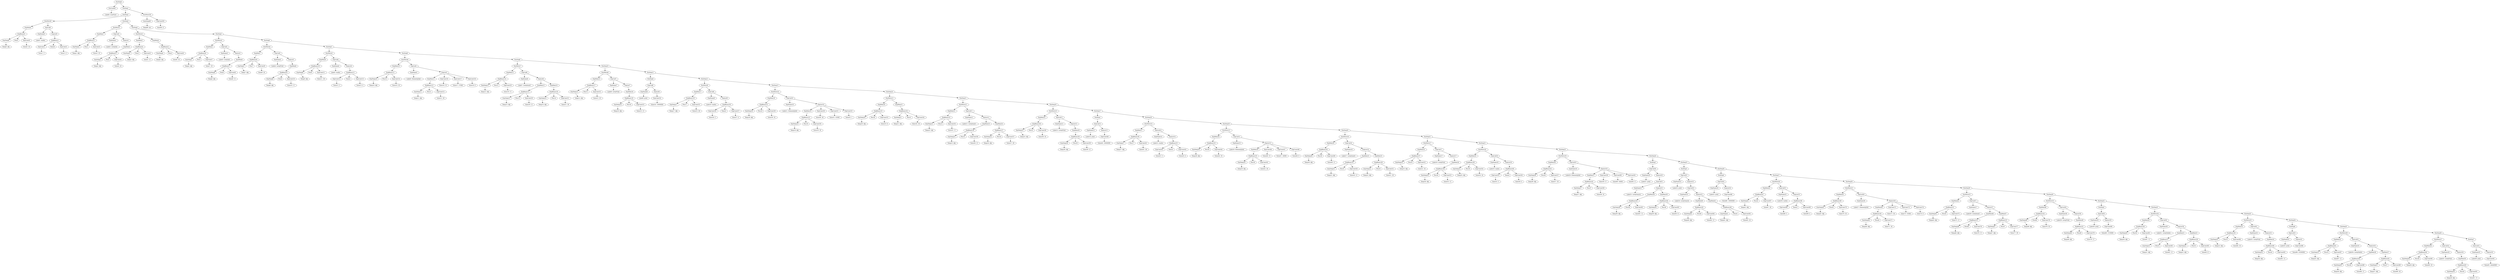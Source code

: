 digraph {
	ordering = out;
	StatMove28 -> ExpTemp60;
	StatMove28 -> ExpConst93;
	ExpTemp60 -> "Temp60: $rv";
	StatSeq1 -> StatSeq2;
	StatSeq1 -> StatMove28;
	StatExp7 -> ExpCall35;
	ExpList35 -> ExpConst92;
	StatSeq36 -> StatMove27;
	StatSeq36 -> StatExp7;
	ExpList34 -> ExpMem59;
	ExpMem59 -> ExpBinary65;
	ExpConst91 -> "Value91: 12";
	ExpBinary65 -> ExpTemp59;
	ExpBinary65 -> Plus59;
	ExpBinary65 -> ExpConst91;
	ExpTemp59 -> "Temp59: $fp";
	ExpCall34 -> ExpName34;
	ExpCall34 -> ExpList34;
	ExpConst90 -> "Value90: 20";
	ExpMem57 -> ExpBinary63;
	ExpBinary63 -> ExpTemp57;
	ExpBinary63 -> Plus57;
	ExpBinary63 -> ExpConst89;
	ExpTemp57 -> "Temp57: $fp";
	ExpList33 -> ExpMem56;
	ExpList33 -> ExpMem57;
	ExpBinary62 -> ExpTemp56;
	ExpBinary62 -> Plus56;
	ExpBinary62 -> ExpConst88;
	ExpTemp56 -> "Temp56: $fp";
	ExpCall33 -> ExpName33;
	ExpCall33 -> ExpList33;
	ExpName33 -> "Label34: List@Delete";
	StatMove26 -> ExpMem55;
	StatMove26 -> ExpCall33;
	ExpTemp55 -> "Temp55: $fp";
	StatSeq34 -> StatExp6;
	StatSeq34 -> StatSeq35;
	ExpList32 -> ExpConst86;
	ExpConst86 -> "Value86: 33300000";
	ExpName32 -> "Label33: print";
	ExpBinary64 -> ExpTemp58;
	ExpBinary64 -> Plus58;
	ExpBinary64 -> ExpConst90;
	StatSeq33 -> StatMove25;
	StatSeq33 -> StatSeq34;
	ExpMem54 -> ExpBinary60;
	ExpName31 -> "Label32: List@Print";
	StatMove25 -> ExpMem53;
	StatMove25 -> ExpCall31;
	ExpConst40 -> "Value40: 10000000";
	ExpCall13 -> ExpName13;
	ExpCall13 -> ExpList13;
	StatMove9 -> ExpMem17;
	StatMove9 -> ExpCall9;
	ExpList12 -> ExpMem26;
	ExpConst48 -> "Value48: 0";
	ExpConst39 -> "Value39: 12";
	ExpMem26 -> ExpBinary29;
	ExpCall10 -> ExpName10;
	ExpCall10 -> ExpList10;
	ExpName21 -> "Label22: List@Search";
	ExpName23 -> "Label24: List@Search";
	ExpConst38 -> "Value38: 20";
	ExpConst60 -> "Value60: 34000";
	ExpList11 -> ExpMem23;
	ExpList11 -> ExpMem24;
	ExpBinary25 -> ExpTemp22;
	ExpBinary25 -> Plus22;
	ExpBinary25 -> ExpConst35;
	ExpConst36 -> "Value36: 12";
	ExpCall19 -> ExpName19;
	ExpCall19 -> ExpList19;
	ExpBinary26 -> ExpTemp23;
	ExpBinary26 -> Plus23;
	ExpBinary26 -> ExpConst36;
	ExpCall11 -> ExpName11;
	ExpCall11 -> ExpList11;
	ExpConst89 -> "Value89: 28";
	ExpName17 -> "Label18: List@Print";
	ExpMem22 -> ExpBinary25;
	ExpMem5 -> ExpBinary6;
	StatSeq14 -> StatMove11;
	StatSeq14 -> StatSeq15;
	ExpTemp21 -> "Temp21: $fp";
	ExpConst7 -> "Value7: 20";
	ExpMem20 -> ExpBinary23;
	ExpMem55 -> ExpBinary61;
	ExpConst33 -> "Value33: 8";
	ExpTemp49 -> "Temp49: $fp";
	ExpList10 -> ExpMem19;
	ExpList10 -> ExpConst30;
	ExpList10 -> ExpConst31;
	ExpList10 -> ExpConst32;
	ExpConst74 -> "Value74: 0";
	ExpTemp24 -> "Temp24: $fp";
	ExpMem4 -> ExpBinary5;
	ExpName13 -> "Label14: print";
	ExpTemp35 -> "Temp35: $fp";
	StatMove23 -> ExpMem48;
	StatMove23 -> ExpCall28;
	ExpMem18 -> ExpBinary21;
	ExpTemp18 -> "Temp18: $fp";
	ExpConst28 -> "Value28: 20";
	StatSeq12 -> StatMove9;
	StatSeq12 -> StatSeq13;
	ExpTemp4 -> "Temp4: $fp";
	ExpList31 -> ExpMem54;
	ExpTemp25 -> "Temp25: $fp";
	StatMove10 -> ExpMem18;
	StatMove10 -> ExpCall10;
	ExpName9 -> "Label10: malloc";
	ExpBinary19 -> ExpTemp17;
	ExpBinary19 -> Plus17;
	ExpBinary19 -> ExpConst25;
	ExpMem2 -> ExpBinary3;
	StatMove13 -> ExpMem25;
	StatMove13 -> ExpCall12;
	ExpName20 -> "Label21: print";
	ExpBinary18 -> ExpTemp16;
	ExpBinary18 -> Plus16;
	ExpBinary18 -> ExpConst23;
	ExpConst84 -> "Value84: 20";
	ExpTemp6 -> "Temp6: $fp";
	ExpTemp16 -> "Temp16: $fp";
	ExpCall7 -> ExpName7;
	ExpCall7 -> ExpList7;
	ExpTemp26 -> "Temp26: $fp";
	ExpConst70 -> "Value70: 20";
	ExpConst83 -> "Value83: 8";
	ExpName7 -> "Label8: List@Print";
	ExpBinary20 -> ExpConst26;
	ExpBinary20 -> Times2;
	ExpBinary20 -> ExpConst27;
	ExpTemp28 -> "Temp28: $fp";
	ExpMem47 -> ExpBinary53;
	ExpList0 -> ExpBinary1;
	ExpConst51 -> "Value51: 28";
	StatSeq9 -> StatMove7;
	StatSeq9 -> StatSeq10;
	StatSeq10 -> StatMove8;
	StatSeq10 -> StatSeq11;
	ExpList13 -> ExpConst40;
	ExpMem14 -> ExpBinary16;
	ExpBinary32 -> ExpTemp28;
	ExpBinary32 -> Plus28;
	ExpBinary32 -> ExpConst44;
	StatSeq31 -> StatExp5;
	StatSeq31 -> StatSeq32;
	ExpCall9 -> ExpName9;
	ExpCall9 -> ExpList9;
	ExpConst35 -> "Value35: 12";
	ExpConst20 -> "Value20: 12";
	StatSeq29 -> StatMove22;
	StatSeq29 -> StatSeq30;
	ExpCall22 -> ExpName22;
	ExpCall22 -> ExpList22;
	ExpName6 -> "Label7: List@Insert";
	ExpTemp38 -> "Temp38: $fp";
	ExpCall32 -> ExpName32;
	ExpCall32 -> ExpList32;
	ExpMem19 -> ExpBinary22;
	ExpMem17 -> ExpBinary19;
	ExpCall1 -> ExpName1;
	ExpCall1 -> ExpList1;
	StatMove6 -> ExpMem10;
	StatMove6 -> ExpCall5;
	ExpBinary12 -> ExpTemp10;
	ExpBinary12 -> Plus10;
	ExpBinary12 -> ExpConst14;
	ExpConst24 -> "Value24: 10000000";
	StatLabel0 -> "Label0: LL@Start";
	ExpBinary5 -> ExpTemp4;
	ExpBinary5 -> Plus4;
	ExpBinary5 -> ExpConst6;
	ExpBinary7 -> ExpTemp6;
	ExpBinary7 -> Plus6;
	ExpBinary7 -> ExpConst8;
	ExpMem3 -> ExpBinary4;
	StatSeq5 -> StatMove3;
	StatSeq5 -> StatSeq6;
	ExpList9 -> ExpBinary20;
	ExpConst0 -> "Value0: 16";
	StatSeq3 -> StatMove1;
	StatSeq3 -> StatSeq4;
	ExpCall15 -> ExpName15;
	ExpCall15 -> ExpList15;
	ExpConst15 -> "Value15: 28";
	ExpConst4 -> "Value4: 16";
	ExpMem7 -> ExpBinary8;
	ExpName11 -> "Label12: List@Insert";
	ExpTemp46 -> "Temp46: $fp";
	ExpBinary3 -> ExpTemp2;
	ExpBinary3 -> Plus2;
	ExpBinary3 -> ExpConst4;
	ExpConst45 -> "Value45: 28";
	ExpTemp40 -> "Temp40: $fp";
	ExpConst26 -> "Value26: 3";
	ExpConst18 -> "Value18: 0";
	ExpConst82 -> "Value82: 12";
	StatExp0 -> ExpCall8;
	ExpTemp2 -> "Temp2: $fp";
	StatSeq8 -> StatMove6;
	StatSeq8 -> StatSeq9;
	ExpConst2 -> "Value2: 4";
	ExpMem13 -> ExpBinary15;
	ExpName3 -> "Label4: List@Print";
	StatMove4 -> ExpMem7;
	StatMove4 -> ExpCall3;
	ExpConst1 -> "Value1: 3";
	ExpConst41 -> "Value41: 28";
	StatMove3 -> ExpMem5;
	StatMove3 -> ExpCall2;
	ExpBinary2 -> ExpTemp1;
	ExpBinary2 -> Plus1;
	ExpBinary2 -> ExpConst3;
	ExpMem16 -> ExpBinary18;
	ExpTemp33 -> "Temp33: $fp";
	ExpTemp19 -> "Temp19: $fp";
	ExpConst64 -> "Value64: 12";
	ExpBinary16 -> ExpTemp14;
	ExpBinary16 -> Plus14;
	ExpBinary16 -> ExpConst21;
	ExpTemp53 -> "Temp53: $fp";
	ExpName8 -> "Label9: print";
	ExpMem28 -> ExpBinary32;
	StatMove27 -> ExpMem58;
	StatMove27 -> ExpCall34;
	ExpList16 -> ExpMem31;
	ExpList16 -> ExpMem32;
	ExpBinary27 -> ExpTemp24;
	ExpBinary27 -> Plus24;
	ExpBinary27 -> ExpConst37;
	ExpName1 -> "Label2: List@Init";
	ExpConst8 -> "Value8: 12";
	ExpMem0 -> ExpBinary0;
	ExpTemp36 -> "Temp36: $fp";
	ExpConst23 -> "Value23: 12";
	ExpMem21 -> ExpBinary24;
	ExpCall0 -> ExpName0;
	ExpCall0 -> ExpList0;
	ExpList30 -> ExpMem51;
	ExpList30 -> ExpMem52;
	ExpMem52 -> ExpBinary58;
	ExpConst25 -> "Value25: 28";
	ExpCall3 -> ExpName3;
	ExpCall3 -> ExpList3;
	ExpList26 -> ExpMem44;
	ExpList26 -> ExpConst72;
	ExpList26 -> ExpConst73;
	ExpList26 -> ExpConst74;
	ExpConst17 -> "Value17: 37000";
	ExpTemp54 -> "Temp54: $fp";
	ExpCall8 -> ExpName8;
	ExpCall8 -> ExpList8;
	ExpConst6 -> "Value6: 16";
	ExpMem23 -> ExpBinary26;
	ExpMem9 -> ExpBinary10;
	ExpTemp23 -> "Temp23: $fp";
	StatMove8 -> ExpMem15;
	StatMove8 -> ExpCall7;
	StatSeq13 -> StatMove10;
	StatSeq13 -> StatSeq14;
	ExpList8 -> ExpConst24;
	ExpBinary41 -> ExpTemp36;
	ExpBinary41 -> Plus36;
	ExpBinary41 -> ExpConst57;
	ExpName34 -> "Label35: List@Print";
	ExpConst69 -> "Value69: 4";
	ExpTemp17 -> "Temp17: $fp";
	ExpBinary36 -> ExpTemp32;
	ExpBinary36 -> Plus32;
	ExpBinary36 -> ExpConst51;
	ExpTemp0 -> "Temp0: $fp";
	StatMove19 -> ExpMem36;
	StatMove19 -> ExpCall19;
	ExpList21 -> ExpMem38;
	ExpList21 -> ExpMem39;
	ExpBinary14 -> ExpTemp12;
	ExpBinary14 -> Plus12;
	ExpBinary14 -> ExpConst19;
	ExpCall14 -> ExpName14;
	ExpCall14 -> ExpList14;
	ExpBinary0 -> ExpTemp0;
	ExpBinary0 -> Plus0;
	ExpBinary0 -> ExpConst0;
	ExpBinary46 -> ExpTemp41;
	ExpBinary46 -> Plus41;
	ExpBinary46 -> ExpConst65;
	StatSeq20 -> StatMove16;
	StatSeq20 -> StatSeq21;
	ExpConst16 -> "Value16: 25";
	ExpMem6 -> ExpBinary7;
	ExpConst32 -> "Value32: 1";
	ExpConst58 -> "Value58: 24";
	ExpMem15 -> ExpBinary17;
	ExpTemp8 -> "Temp8: $fp";
	ExpConst12 -> "Value12: 3";
	StatSeq11 -> StatExp0;
	StatSeq11 -> StatSeq12;
	ExpList20 -> ExpCall21;
	StatExp3 -> ExpCall22;
	StatSeq7 -> StatMove5;
	StatSeq7 -> StatSeq8;
	StatMove1 -> ExpMem1;
	StatMove1 -> ExpCall1;
	ExpBinary17 -> ExpTemp15;
	ExpBinary17 -> Plus15;
	ExpBinary17 -> ExpConst22;
	ExpCall2 -> ExpName2;
	ExpCall2 -> ExpList2;
	ExpConst62 -> "Value62: 12";
	ExpMem24 -> ExpBinary27;
	ExpTemp5 -> "Temp5: $fp";
	ExpConst5 -> "Value5: 12";
	ExpBinary8 -> ExpTemp7;
	ExpBinary8 -> Plus7;
	ExpBinary8 -> ExpConst9;
	ExpName4 -> "Label5: malloc";
	StatSeq26 -> StatExp4;
	StatSeq26 -> StatSeq27;
	ExpConst81 -> "Value81: 12";
	ExpName12 -> "Label13: List@Print";
	ExpTemp11 -> "Temp11: $fp";
	ExpTemp1 -> "Temp1: $fp";
	ExpTemp15 -> "Temp15: $fp";
	StatMove12 -> ExpMem22;
	StatMove12 -> ExpCall11;
	ExpTemp14 -> "Temp14: $fp";
	ExpCall31 -> ExpName31;
	ExpCall31 -> ExpList31;
	ExpBinary48 -> ExpConst68;
	ExpBinary48 -> Times5;
	ExpBinary48 -> ExpConst69;
	StatMove0 -> ExpMem0;
	StatMove0 -> ExpCall0;
	ExpConst19 -> "Value19: 12";
	ExpConst21 -> "Value21: 28";
	ExpTemp22 -> "Temp22: $fp";
	ExpList2 -> ExpMem6;
	ExpCall12 -> ExpName12;
	ExpCall12 -> ExpList12;
	ExpBinary31 -> ExpConst42;
	ExpBinary31 -> Times3;
	ExpBinary31 -> ExpConst43;
	ExpConst9 -> "Value9: 20";
	ExpConst3 -> "Value3: 20";
	StatSeq16 -> StatMove13;
	StatSeq16 -> StatSeq17;
	ExpConst14 -> "Value14: 20";
	ExpBinary28 -> ExpTemp25;
	ExpBinary28 -> Plus25;
	ExpBinary28 -> ExpConst38;
	StatMove5 -> ExpMem9;
	StatMove5 -> ExpCall4;
	ExpBinary1 -> ExpConst1;
	ExpBinary1 -> Times0;
	ExpBinary1 -> ExpConst2;
	ExpBinary42 -> ExpTemp37;
	ExpBinary42 -> Plus37;
	ExpBinary42 -> ExpConst58;
	StatMove7 -> ExpMem12;
	StatMove7 -> ExpCall6;
	ExpList7 -> ExpMem16;
	ExpBinary29 -> ExpTemp26;
	ExpBinary29 -> Plus26;
	ExpBinary29 -> ExpConst39;
	ExpBinary53 -> ExpTemp47;
	ExpBinary53 -> Plus47;
	ExpBinary53 -> ExpConst77;
	ExpMem8 -> ExpBinary9;
	ExpConst87 -> "Value87: 12";
	ExpList6 -> ExpMem13;
	ExpList6 -> ExpMem14;
	StatSeq6 -> StatMove4;
	StatSeq6 -> StatSeq7;
	ExpList3 -> ExpMem8;
	ExpBinary10 -> ExpTemp9;
	ExpBinary10 -> Plus9;
	ExpBinary10 -> ExpConst11;
	ExpList4 -> ExpBinary11;
	ExpTemp47 -> "Temp47: $fp";
	ExpBinary11 -> ExpConst12;
	ExpBinary11 -> Times1;
	ExpBinary11 -> ExpConst13;
	ExpList1 -> ExpMem2;
	ExpTemp9 -> "Temp9: $fp";
	ExpList5 -> ExpMem11;
	ExpList5 -> ExpConst16;
	ExpList5 -> ExpConst17;
	ExpList5 -> ExpConst18;
	StatSeq27 -> StatMove20;
	StatSeq27 -> StatSeq28;
	ExpCall4 -> ExpName4;
	ExpCall4 -> ExpList4;
	ExpConst30 -> "Value30: 39";
	ExpMem50 -> ExpBinary56;
	ExpCall6 -> ExpName6;
	ExpCall6 -> ExpList6;
	ExpCall28 -> ExpName28;
	ExpCall28 -> ExpList28;
	ExpTemp10 -> "Temp10: $fp";
	ExpName35 -> "Label36: print";
	ExpMem10 -> ExpBinary12;
	ExpCall5 -> ExpName5;
	ExpCall5 -> ExpList5;
	ExpBinary23 -> ExpTemp20;
	ExpBinary23 -> Plus20;
	ExpBinary23 -> ExpConst33;
	StatMove16 -> ExpMem30;
	StatMove16 -> ExpCall16;
	ExpBinary13 -> ExpTemp11;
	ExpBinary13 -> Plus11;
	ExpBinary13 -> ExpConst15;
	ExpConst22 -> "Value22: 20";
	ExpConst37 -> "Value37: 28";
	StatMove11 -> ExpMem20;
	StatMove11 -> ExpMem21;
	ExpName5 -> "Label6: Element@Init";
	ExpBinary61 -> ExpTemp55;
	ExpBinary61 -> Plus55;
	ExpBinary61 -> ExpConst87;
	ExpBinary33 -> ExpTemp29;
	ExpBinary33 -> Plus29;
	ExpBinary33 -> ExpConst45;
	ExpMem12 -> ExpBinary14;
	StatExp1 -> ExpCall13;
	ExpBinary60 -> ExpTemp54;
	ExpBinary60 -> Plus54;
	ExpBinary60 -> ExpConst85;
	StatSeq17 -> StatExp1;
	StatSeq17 -> StatSeq18;
	ExpTemp27 -> "Temp27: $fp";
	ExpTemp13 -> "Temp13: $fp";
	ExpConst49 -> "Value49: 12";
	ExpBinary30 -> ExpTemp27;
	ExpBinary30 -> Plus27;
	ExpBinary30 -> ExpConst41;
	StatMove21 -> ExpMem43;
	StatMove21 -> ExpCall26;
	ExpMem11 -> ExpBinary13;
	StatMove14 -> ExpMem27;
	StatMove14 -> ExpCall14;
	ExpMem49 -> ExpBinary55;
	ExpName14 -> "Label15: malloc";
	ExpMem1 -> ExpBinary2;
	ExpConst42 -> "Value42: 3";
	StatMove17 -> ExpMem33;
	StatMove17 -> ExpCall17;
	ExpName27 -> "Label28: List@Insert";
	StatSeq32 -> StatMove24;
	StatSeq32 -> StatSeq33;
	ExpConst43 -> "Value43: 4";
	ExpName10 -> "Label11: Element@Init";
	ExpBinary6 -> ExpTemp5;
	ExpBinary6 -> Plus5;
	ExpBinary6 -> ExpConst7;
	StatSeq18 -> StatMove14;
	StatSeq18 -> StatSeq19;
	ExpConst44 -> "Value44: 20";
	ExpConst80 -> "Value80: 2220000";
	StatMove15 -> ExpMem28;
	StatMove15 -> ExpCall15;
	ExpConst13 -> "Value13: 4";
	ExpName15 -> "Label16: Element@Init";
	ExpMem29 -> ExpBinary33;
	ExpList15 -> ExpMem29;
	ExpList15 -> ExpConst46;
	ExpList15 -> ExpConst47;
	ExpList15 -> ExpConst48;
	ExpConst46 -> "Value46: 22";
	ExpConst47 -> "Value47: 34000";
	StatSeq19 -> StatMove15;
	StatSeq19 -> StatSeq20;
	StatSeq22 -> StatMove18;
	StatSeq22 -> StatSeq23;
	ExpTemp30 -> "Temp30: $fp";
	ExpBinary34 -> ExpTemp30;
	ExpBinary34 -> Plus30;
	ExpBinary34 -> ExpConst49;
	ExpMem30 -> ExpBinary34;
	ExpName0 -> "Label1: malloc";
	ExpName16 -> "Label17: List@Insert";
	ExpCall16 -> ExpName16;
	ExpCall16 -> ExpList16;
	StatSeq15 -> StatMove12;
	StatSeq15 -> StatSeq16;
	ExpList14 -> ExpBinary31;
	ExpMem40 -> ExpBinary45;
	ExpMem56 -> ExpBinary62;
	ExpBinary35 -> ExpTemp31;
	ExpBinary35 -> Plus31;
	ExpBinary35 -> ExpConst50;
	ExpConst50 -> "Value50: 12";
	ExpCall30 -> ExpName30;
	ExpCall30 -> ExpList30;
	ExpMem31 -> ExpBinary35;
	ExpConst10 -> "Value10: 12";
	ExpTemp32 -> "Temp32: $fp";
	StatExp5 -> ExpCall29;
	ExpMem32 -> ExpBinary36;
	ExpMem27 -> ExpBinary30;
	ExpBinary37 -> ExpTemp33;
	ExpBinary37 -> Plus33;
	ExpBinary37 -> ExpConst52;
	ExpConst52 -> "Value52: 20";
	ExpMem33 -> ExpBinary37;
	ExpCall17 -> ExpName17;
	ExpCall17 -> ExpList17;
	ExpTemp12 -> "Temp12: $fp";
	ExpList22 -> ExpCall23;
	StatExp6 -> ExpCall32;
	ExpBinary38 -> ExpTemp34;
	ExpBinary38 -> Plus34;
	ExpBinary38 -> ExpConst53;
	ExpTemp58 -> "Temp58: $fp";
	ExpConst53 -> "Value53: 12";
	ExpMem34 -> ExpBinary38;
	ExpList17 -> ExpMem34;
	StatSeq21 -> StatMove17;
	StatSeq21 -> StatSeq22;
	ExpBinary39 -> ExpTemp35;
	ExpBinary39 -> Plus35;
	ExpBinary39 -> ExpConst54;
	ExpBinary21 -> ExpTemp18;
	ExpBinary21 -> Plus18;
	ExpBinary21 -> ExpConst28;
	ExpConst54 -> "Value54: 24";
	ExpMem35 -> ExpBinary39;
	ExpMem25 -> ExpBinary28;
	StatExp2 -> ExpCall20;
	ExpConst85 -> "Value85: 12";
	StatMove18 -> ExpMem35;
	StatMove18 -> ExpCall18;
	ExpMem42 -> ExpBinary47;
	ExpCall18 -> ExpName18;
	ExpCall18 -> ExpList18;
	ExpConst56 -> "Value56: 4";
	ExpConst55 -> "Value55: 3";
	ExpBinary40 -> ExpConst55;
	ExpBinary40 -> Times4;
	ExpBinary40 -> ExpConst56;
	ExpList18 -> ExpBinary40;
	ExpConst57 -> "Value57: 20";
	StatSeq4 -> StatMove2;
	StatSeq4 -> StatSeq5;
	ExpConst77 -> "Value77: 28";
	ExpMem36 -> ExpBinary41;
	ExpBinary22 -> ExpTemp19;
	ExpBinary22 -> Plus19;
	ExpBinary22 -> ExpConst29;
	ExpMem44 -> ExpBinary50;
	ExpConst11 -> "Value11: 28";
	ExpName19 -> "Label20: Element@Init";
	ExpConst72 -> "Value72: 28";
	ExpTemp44 -> "Temp44: $fp";
	ExpMem37 -> ExpBinary42;
	ExpList19 -> ExpMem37;
	ExpList19 -> ExpConst59;
	ExpList19 -> ExpConst60;
	ExpList19 -> ExpConst61;
	ExpConst59 -> "Value59: 27";
	ExpBinary9 -> ExpTemp8;
	ExpBinary9 -> Plus8;
	ExpBinary9 -> ExpConst10;
	ExpConst61 -> "Value61: 0";
	ExpBinary4 -> ExpTemp3;
	ExpBinary4 -> Plus3;
	ExpBinary4 -> ExpConst5;
	ExpBinary51 -> ExpTemp45;
	ExpBinary51 -> Plus45;
	ExpBinary51 -> ExpConst75;
	StatSeq35 -> StatMove26;
	StatSeq35 -> StatSeq36;
	StatSeq23 -> StatMove19;
	StatSeq23 -> StatSeq24;
	ExpCall20 -> ExpName20;
	ExpCall20 -> ExpList20;
	ExpCall21 -> ExpName21;
	ExpCall21 -> ExpList21;
	ExpTemp3 -> "Temp3: $fp";
	ExpBinary43 -> ExpTemp38;
	ExpBinary43 -> Plus38;
	ExpBinary43 -> ExpConst62;
	ExpMem38 -> ExpBinary43;
	ExpConst63 -> "Value63: 8";
	ExpBinary44 -> ExpTemp39;
	ExpBinary44 -> Plus39;
	ExpBinary44 -> ExpConst63;
	ExpConst27 -> "Value27: 4";
	ExpMem39 -> ExpBinary44;
	StatSeq25 -> StatExp3;
	StatSeq25 -> StatSeq26;
	StatSeq24 -> StatExp2;
	StatSeq24 -> StatSeq25;
	ExpBinary52 -> ExpTemp46;
	ExpBinary52 -> Plus46;
	ExpBinary52 -> ExpConst76;
	ExpName22 -> "Label23: print";
	ExpBinary45 -> ExpTemp40;
	ExpBinary45 -> Plus40;
	ExpBinary45 -> ExpConst64;
	ExpBinary24 -> ExpTemp21;
	ExpBinary24 -> Plus21;
	ExpBinary24 -> ExpConst34;
	ExpList23 -> ExpMem40;
	ExpList23 -> ExpMem41;
	ExpName18 -> "Label19: malloc";
	ExpTemp41 -> "Temp41: $fp";
	ExpMem53 -> ExpBinary59;
	ExpConst34 -> "Value34: 28";
	ExpName30 -> "Label31: List@Delete";
	ExpConst29 -> "Value29: 28";
	ExpConst65 -> "Value65: 24";
	ExpConst93 -> "Value93: 0";
	ExpMem41 -> ExpBinary46;
	ExpTemp39 -> "Temp39: $fp";
	ExpTemp51 -> "Temp51: $fp";
	ExpCall23 -> ExpName23;
	ExpCall23 -> ExpList23;
	ExpName24 -> "Label25: print";
	ExpCall24 -> ExpName24;
	ExpCall24 -> ExpList24;
	ExpConst66 -> "Value66: 10000000";
	ExpList24 -> ExpConst66;
	StatExp4 -> ExpCall24;
	ExpTemp31 -> "Temp31: $fp";
	ExpTemp42 -> "Temp42: $fp";
	ExpConst92 -> "Value92: 44440000";
	StatSeq2 -> StatMove0;
	StatSeq2 -> StatSeq3;
	ExpBinary47 -> ExpTemp42;
	ExpBinary47 -> Plus42;
	ExpBinary47 -> ExpConst67;
	StatMove20 -> ExpMem42;
	StatMove20 -> ExpCall25;
	ExpMem58 -> ExpBinary64;
	ExpName25 -> "Label26: malloc";
	ExpBinary54 -> ExpTemp48;
	ExpBinary54 -> Plus48;
	ExpBinary54 -> ExpConst78;
	ExpCall25 -> ExpName25;
	ExpCall25 -> ExpList25;
	ExpName2 -> "Label3: List@Init";
	ExpList28 -> ExpMem49;
	ExpCall35 -> ExpName35;
	ExpCall35 -> ExpList35;
	ExpTemp29 -> "Temp29: $fp";
	ExpConst68 -> "Value68: 3";
	ExpList25 -> ExpBinary48;
	ExpConst31 -> "Value31: 42000";
	StatSeq0 -> StatLabel0;
	StatSeq0 -> StatSeq1;
	ExpBinary56 -> ExpTemp50;
	ExpBinary56 -> Plus50;
	ExpBinary56 -> ExpConst81;
	ExpTemp7 -> "Temp7: $fp";
	ExpTemp43 -> "Temp43: $fp";
	ExpName26 -> "Label27: Element@Init";
	ExpTemp34 -> "Temp34: $fp";
	ExpBinary49 -> ExpTemp43;
	ExpBinary49 -> Plus43;
	ExpBinary49 -> ExpConst70;
	ExpTemp50 -> "Temp50: $fp";
	ExpMem43 -> ExpBinary49;
	ExpCall26 -> ExpName26;
	ExpCall26 -> ExpList26;
	ExpBinary50 -> ExpTemp44;
	ExpBinary50 -> Plus44;
	ExpBinary50 -> ExpConst71;
	ExpConst71 -> "Value71: 28";
	ExpConst73 -> "Value73: 35000";
	StatSeq28 -> StatMove21;
	StatSeq28 -> StatSeq29;
	ExpTemp45 -> "Temp45: $fp";
	ExpConst75 -> "Value75: 12";
	ExpBinary57 -> ExpTemp51;
	ExpBinary57 -> Plus51;
	ExpBinary57 -> ExpConst82;
	StatMove22 -> ExpMem45;
	StatMove22 -> ExpCall27;
	ExpCall27 -> ExpName27;
	ExpCall27 -> ExpList27;
	ExpTemp20 -> "Temp20: $fp";
	ExpConst76 -> "Value76: 12";
	ExpMem46 -> ExpBinary52;
	ExpList27 -> ExpMem46;
	ExpList27 -> ExpMem47;
	ExpTemp48 -> "Temp48: $fp";
	ExpConst78 -> "Value78: 20";
	ExpMem48 -> ExpBinary54;
	ExpName28 -> "Label29: List@Print";
	ExpBinary15 -> ExpTemp13;
	ExpBinary15 -> Plus13;
	ExpBinary15 -> ExpConst20;
	ExpConst79 -> "Value79: 12";
	StatSeq30 -> StatMove23;
	StatSeq30 -> StatSeq31;
	ExpName29 -> "Label30: print";
	ExpCall29 -> ExpName29;
	ExpCall29 -> ExpList29;
	ExpConst88 -> "Value88: 12";
	ExpBinary55 -> ExpTemp49;
	ExpBinary55 -> Plus49;
	ExpBinary55 -> ExpConst79;
	ExpList29 -> ExpConst80;
	StatMove24 -> ExpMem50;
	StatMove24 -> ExpCall30;
	ExpMem51 -> ExpBinary57;
	ExpTemp37 -> "Temp37: $fp";
	ExpConst67 -> "Value67: 28";
	ExpTemp52 -> "Temp52: $fp";
	StatMove2 -> ExpMem3;
	StatMove2 -> ExpMem4;
	ExpMem45 -> ExpBinary51;
	ExpBinary58 -> ExpTemp52;
	ExpBinary58 -> Plus52;
	ExpBinary58 -> ExpConst83;
	ExpBinary59 -> ExpTemp53;
	ExpBinary59 -> Plus53;
	ExpBinary59 -> ExpConst84;
}

